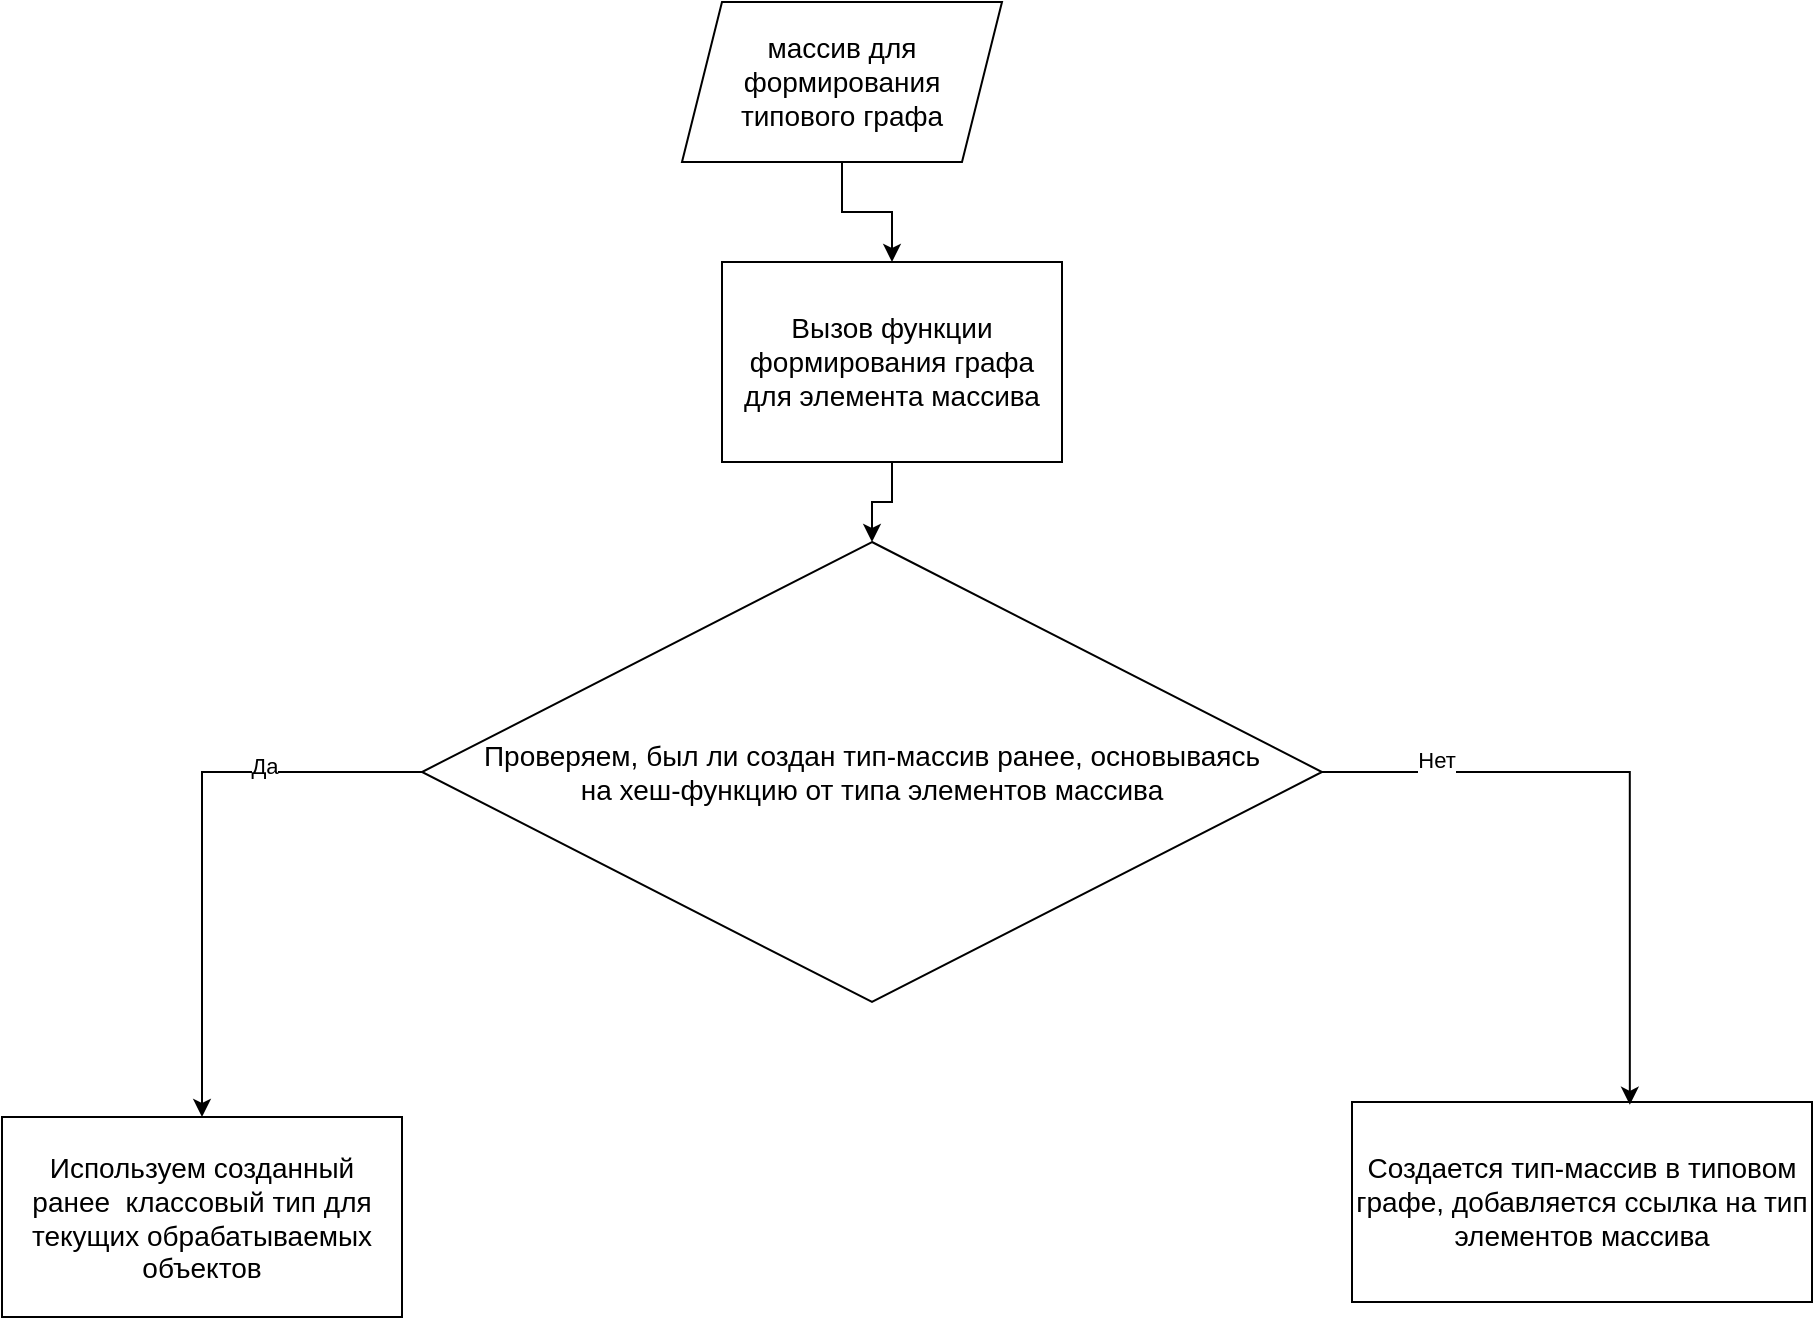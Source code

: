 <mxfile version="24.4.3" type="github">
  <diagram name="Page-1" id="Tq4Mh0iUMeHvWRdkkM25">
    <mxGraphModel dx="1744" dy="894" grid="1" gridSize="10" guides="1" tooltips="1" connect="1" arrows="1" fold="1" page="1" pageScale="1" pageWidth="827" pageHeight="1169" math="0" shadow="0">
      <root>
        <mxCell id="0" />
        <mxCell id="1" parent="0" />
        <mxCell id="bV47iDsmXiQ73La2WLj5-24" style="edgeStyle=orthogonalEdgeStyle;rounded=0;orthogonalLoop=1;jettySize=auto;html=1;" edge="1" parent="1" source="bV47iDsmXiQ73La2WLj5-22" target="bV47iDsmXiQ73La2WLj5-23">
          <mxGeometry relative="1" as="geometry" />
        </mxCell>
        <mxCell id="bV47iDsmXiQ73La2WLj5-22" value="&lt;span style=&quot;font-size: 14px;&quot;&gt;массив для формирования типового графа&lt;/span&gt;" style="shape=parallelogram;perimeter=parallelogramPerimeter;whiteSpace=wrap;html=1;fixedSize=1;" vertex="1" parent="1">
          <mxGeometry x="680" y="110" width="160" height="80" as="geometry" />
        </mxCell>
        <mxCell id="bV47iDsmXiQ73La2WLj5-26" style="edgeStyle=orthogonalEdgeStyle;rounded=0;orthogonalLoop=1;jettySize=auto;html=1;entryX=0.5;entryY=0;entryDx=0;entryDy=0;" edge="1" parent="1" source="bV47iDsmXiQ73La2WLj5-23" target="bV47iDsmXiQ73La2WLj5-25">
          <mxGeometry relative="1" as="geometry" />
        </mxCell>
        <mxCell id="bV47iDsmXiQ73La2WLj5-23" value="&lt;span style=&quot;font-size: 14px;&quot;&gt;Вызов функции формирования графа для элемента массива&lt;/span&gt;" style="rounded=0;whiteSpace=wrap;html=1;" vertex="1" parent="1">
          <mxGeometry x="700" y="240" width="170" height="100" as="geometry" />
        </mxCell>
        <mxCell id="bV47iDsmXiQ73La2WLj5-29" style="edgeStyle=orthogonalEdgeStyle;rounded=0;orthogonalLoop=1;jettySize=auto;html=1;entryX=0.5;entryY=0;entryDx=0;entryDy=0;" edge="1" parent="1" source="bV47iDsmXiQ73La2WLj5-25" target="bV47iDsmXiQ73La2WLj5-27">
          <mxGeometry relative="1" as="geometry" />
        </mxCell>
        <mxCell id="bV47iDsmXiQ73La2WLj5-31" value="Да" style="edgeLabel;html=1;align=center;verticalAlign=middle;resizable=0;points=[];" vertex="1" connectable="0" parent="bV47iDsmXiQ73La2WLj5-29">
          <mxGeometry x="-0.442" y="-3" relative="1" as="geometry">
            <mxPoint as="offset" />
          </mxGeometry>
        </mxCell>
        <mxCell id="bV47iDsmXiQ73La2WLj5-25" value="&lt;span style=&quot;font-size: 14px;&quot;&gt;Проверяем, был ли создан тип-массив ранее, основываясь на хеш-функцию от типа элементов массива&lt;/span&gt;" style="rhombus;whiteSpace=wrap;html=1;spacingLeft=26;spacingRight=26;" vertex="1" parent="1">
          <mxGeometry x="550" y="380" width="450" height="230" as="geometry" />
        </mxCell>
        <mxCell id="bV47iDsmXiQ73La2WLj5-27" value="&lt;span style=&quot;font-size: 14px;&quot;&gt;Используем созданный ранее&amp;nbsp; классовый тип для текущих обрабатываемых объектов&lt;/span&gt;" style="rounded=0;whiteSpace=wrap;html=1;" vertex="1" parent="1">
          <mxGeometry x="340" y="667.5" width="200" height="100" as="geometry" />
        </mxCell>
        <mxCell id="bV47iDsmXiQ73La2WLj5-28" value="&lt;span style=&quot;font-size: 14px;&quot;&gt;Создается тип-массив в типовом графе, добавляется ссылка на тип элементов массива&lt;/span&gt;" style="rounded=0;whiteSpace=wrap;html=1;" vertex="1" parent="1">
          <mxGeometry x="1015" y="660" width="230" height="100" as="geometry" />
        </mxCell>
        <mxCell id="bV47iDsmXiQ73La2WLj5-30" style="edgeStyle=orthogonalEdgeStyle;rounded=0;orthogonalLoop=1;jettySize=auto;html=1;entryX=0.604;entryY=0.014;entryDx=0;entryDy=0;entryPerimeter=0;" edge="1" parent="1" source="bV47iDsmXiQ73La2WLj5-25" target="bV47iDsmXiQ73La2WLj5-28">
          <mxGeometry relative="1" as="geometry" />
        </mxCell>
        <mxCell id="bV47iDsmXiQ73La2WLj5-32" value="Нет" style="edgeLabel;html=1;align=center;verticalAlign=middle;resizable=0;points=[];" vertex="1" connectable="0" parent="bV47iDsmXiQ73La2WLj5-30">
          <mxGeometry x="-0.644" y="6" relative="1" as="geometry">
            <mxPoint as="offset" />
          </mxGeometry>
        </mxCell>
      </root>
    </mxGraphModel>
  </diagram>
</mxfile>

